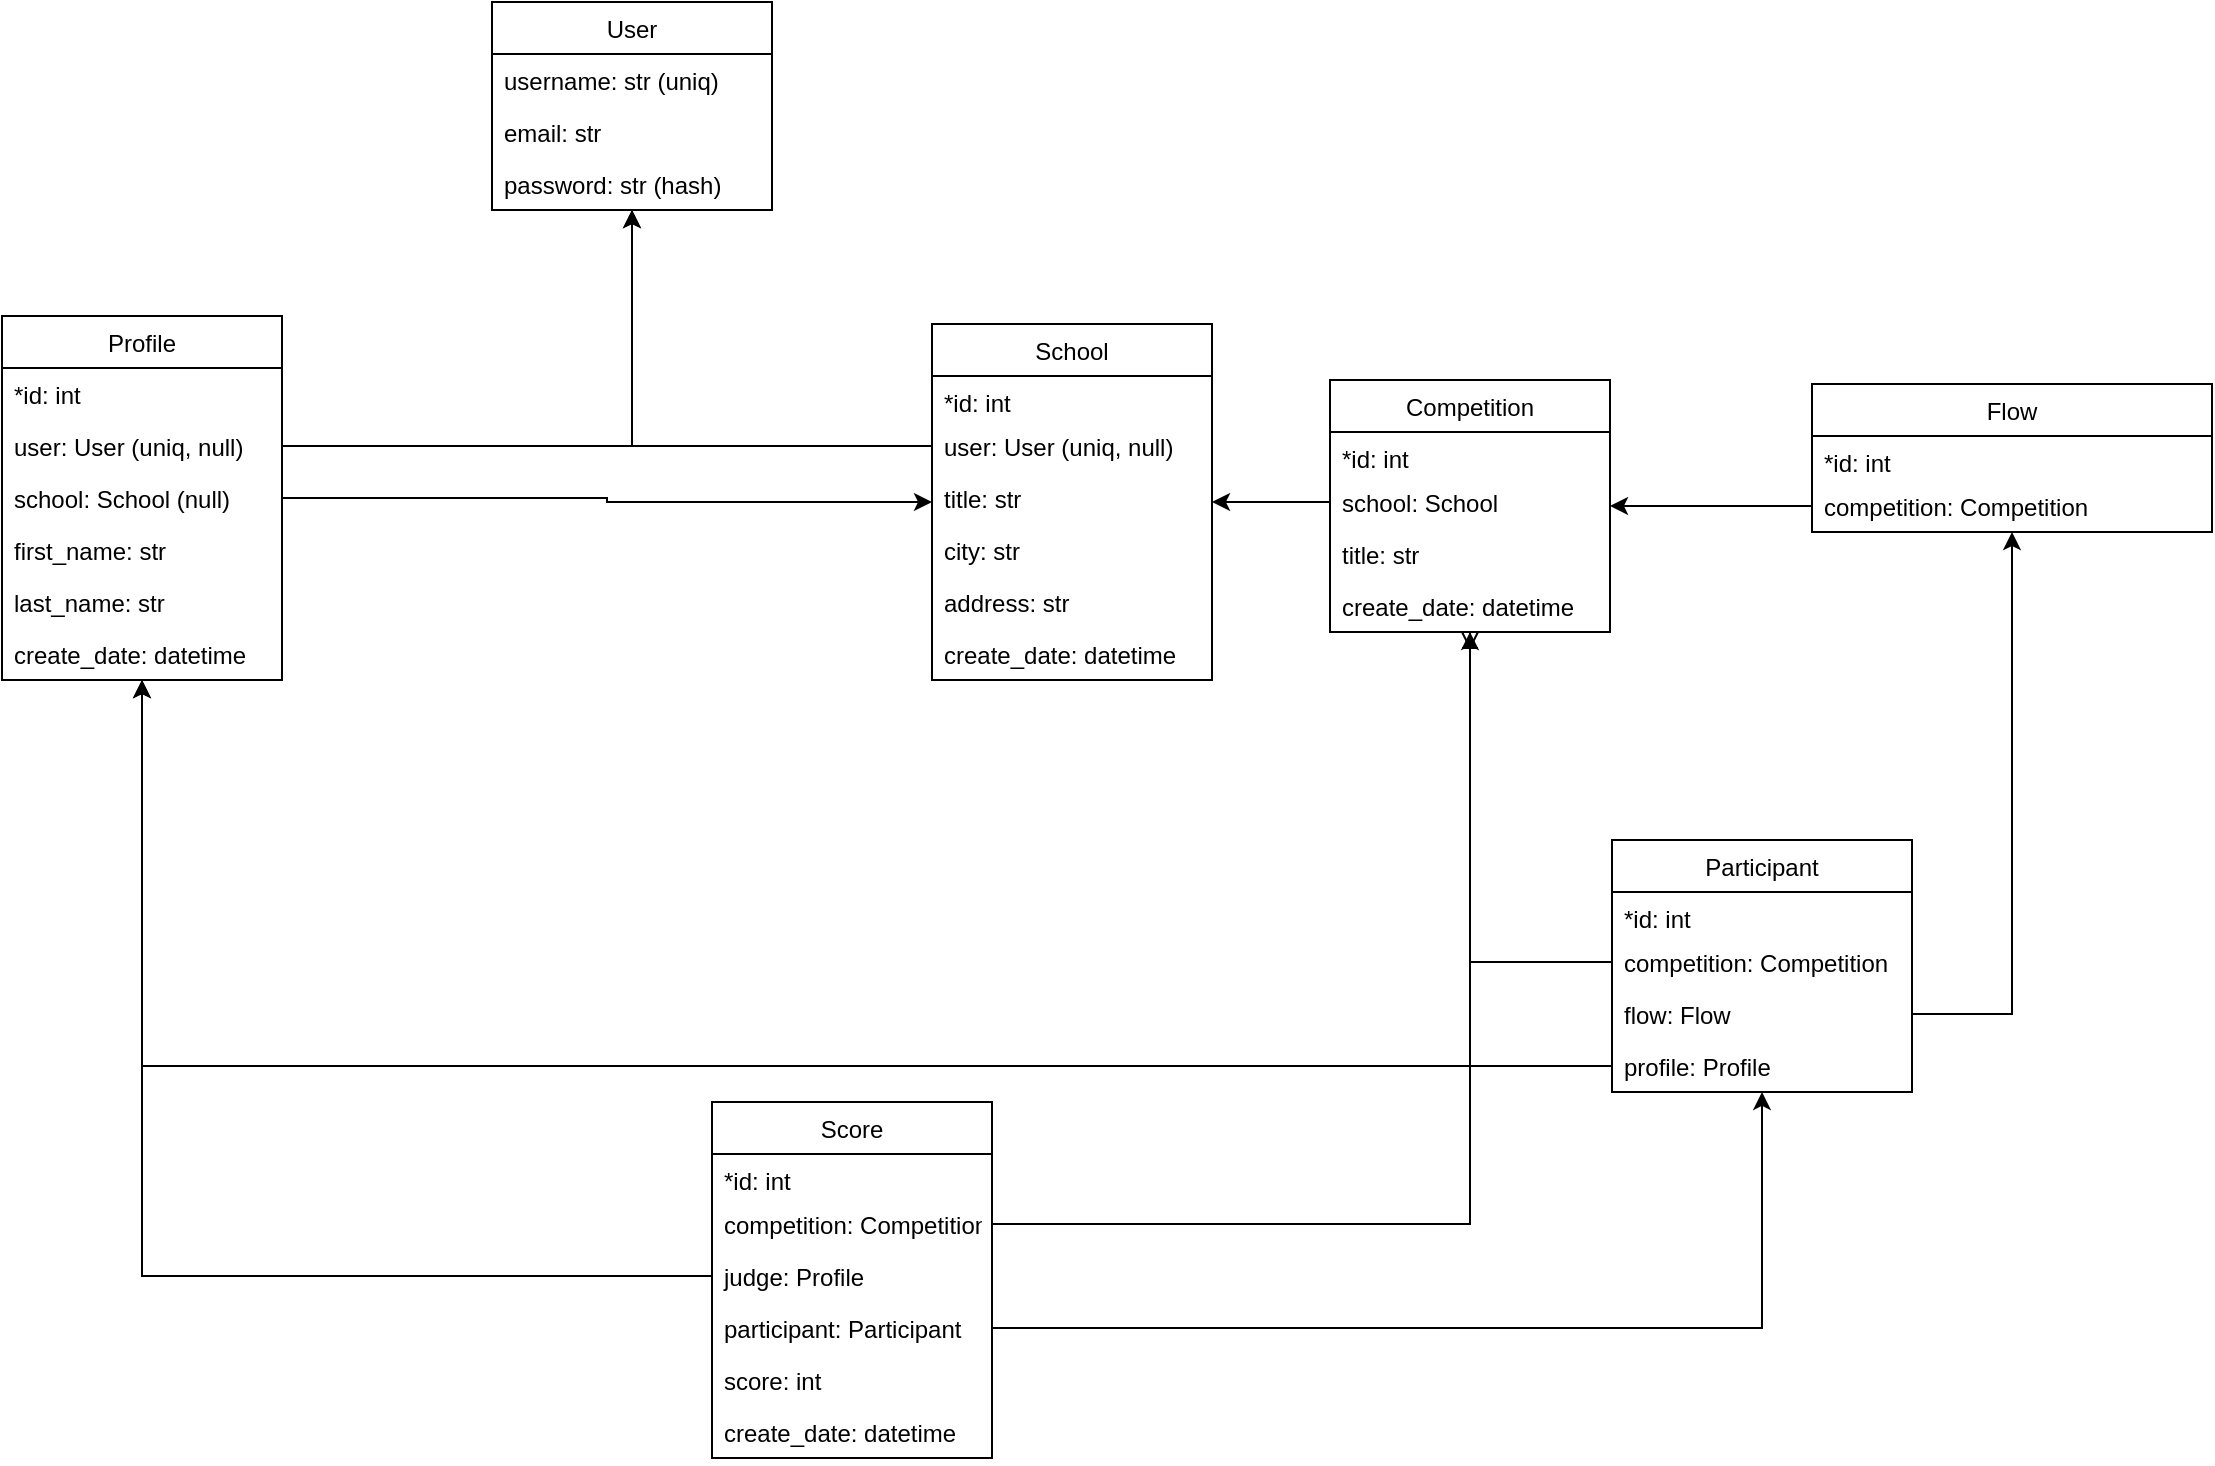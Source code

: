 <mxfile pages="2">
    <diagram id="iUEbj8dNVu1VvXC6DNIW" name="UML">
        <mxGraphModel dx="435" dy="451" grid="1" gridSize="10" guides="1" tooltips="1" connect="1" arrows="1" fold="1" page="1" pageScale="1" pageWidth="827" pageHeight="1169" math="0" shadow="0">
            <root>
                <mxCell id="0"/>
                <mxCell id="1" parent="0"/>
                <mxCell id="e080HOzBAcm6F7jt0b6_-1" value="User" style="swimlane;fontStyle=0;childLayout=stackLayout;horizontal=1;startSize=26;fillColor=none;horizontalStack=0;resizeParent=1;resizeParentMax=0;resizeLast=0;collapsible=1;marginBottom=0;" parent="1" vertex="1">
                    <mxGeometry x="590" y="130" width="140" height="104" as="geometry"/>
                </mxCell>
                <mxCell id="e080HOzBAcm6F7jt0b6_-2" value="username: str (uniq)" style="text;strokeColor=none;fillColor=none;align=left;verticalAlign=top;spacingLeft=4;spacingRight=4;overflow=hidden;rotatable=0;points=[[0,0.5],[1,0.5]];portConstraint=eastwest;" parent="e080HOzBAcm6F7jt0b6_-1" vertex="1">
                    <mxGeometry y="26" width="140" height="26" as="geometry"/>
                </mxCell>
                <mxCell id="e080HOzBAcm6F7jt0b6_-3" value="email: str" style="text;strokeColor=none;fillColor=none;align=left;verticalAlign=top;spacingLeft=4;spacingRight=4;overflow=hidden;rotatable=0;points=[[0,0.5],[1,0.5]];portConstraint=eastwest;" parent="e080HOzBAcm6F7jt0b6_-1" vertex="1">
                    <mxGeometry y="52" width="140" height="26" as="geometry"/>
                </mxCell>
                <mxCell id="e080HOzBAcm6F7jt0b6_-4" value="password: str (hash)" style="text;strokeColor=none;fillColor=none;align=left;verticalAlign=top;spacingLeft=4;spacingRight=4;overflow=hidden;rotatable=0;points=[[0,0.5],[1,0.5]];portConstraint=eastwest;" parent="e080HOzBAcm6F7jt0b6_-1" vertex="1">
                    <mxGeometry y="78" width="140" height="26" as="geometry"/>
                </mxCell>
                <mxCell id="e080HOzBAcm6F7jt0b6_-13" value="Profile" style="swimlane;fontStyle=0;childLayout=stackLayout;horizontal=1;startSize=26;fillColor=none;horizontalStack=0;resizeParent=1;resizeParentMax=0;resizeLast=0;collapsible=1;marginBottom=0;" parent="1" vertex="1">
                    <mxGeometry x="345" y="287" width="140" height="182" as="geometry"/>
                </mxCell>
                <mxCell id="hX1yJxV7n2xUwgyLYWJZ-1" value="*id: int" style="text;strokeColor=none;fillColor=none;align=left;verticalAlign=top;spacingLeft=4;spacingRight=4;overflow=hidden;rotatable=0;points=[[0,0.5],[1,0.5]];portConstraint=eastwest;" parent="e080HOzBAcm6F7jt0b6_-13" vertex="1">
                    <mxGeometry y="26" width="140" height="26" as="geometry"/>
                </mxCell>
                <mxCell id="e080HOzBAcm6F7jt0b6_-20" value="user: User (uniq, null)" style="text;strokeColor=none;fillColor=none;align=left;verticalAlign=top;spacingLeft=4;spacingRight=4;overflow=hidden;rotatable=0;points=[[0,0.5],[1,0.5]];portConstraint=eastwest;" parent="e080HOzBAcm6F7jt0b6_-13" vertex="1">
                    <mxGeometry y="52" width="140" height="26" as="geometry"/>
                </mxCell>
                <mxCell id="e080HOzBAcm6F7jt0b6_-56" value="school: School (null)" style="text;strokeColor=none;fillColor=none;align=left;verticalAlign=top;spacingLeft=4;spacingRight=4;overflow=hidden;rotatable=0;points=[[0,0.5],[1,0.5]];portConstraint=eastwest;" parent="e080HOzBAcm6F7jt0b6_-13" vertex="1">
                    <mxGeometry y="78" width="140" height="26" as="geometry"/>
                </mxCell>
                <mxCell id="e080HOzBAcm6F7jt0b6_-5" value="first_name: str" style="text;strokeColor=none;fillColor=none;align=left;verticalAlign=top;spacingLeft=4;spacingRight=4;overflow=hidden;rotatable=0;points=[[0,0.5],[1,0.5]];portConstraint=eastwest;" parent="e080HOzBAcm6F7jt0b6_-13" vertex="1">
                    <mxGeometry y="104" width="140" height="26" as="geometry"/>
                </mxCell>
                <mxCell id="e080HOzBAcm6F7jt0b6_-6" value="last_name: str" style="text;strokeColor=none;fillColor=none;align=left;verticalAlign=top;spacingLeft=4;spacingRight=4;overflow=hidden;rotatable=0;points=[[0,0.5],[1,0.5]];portConstraint=eastwest;" parent="e080HOzBAcm6F7jt0b6_-13" vertex="1">
                    <mxGeometry y="130" width="140" height="26" as="geometry"/>
                </mxCell>
                <mxCell id="zUVDc7OHqMcMPTlxPV3x-3" value="create_date: datetime" style="text;strokeColor=none;fillColor=none;align=left;verticalAlign=top;spacingLeft=4;spacingRight=4;overflow=hidden;rotatable=0;points=[[0,0.5],[1,0.5]];portConstraint=eastwest;" parent="e080HOzBAcm6F7jt0b6_-13" vertex="1">
                    <mxGeometry y="156" width="140" height="26" as="geometry"/>
                </mxCell>
                <mxCell id="e080HOzBAcm6F7jt0b6_-28" value="School" style="swimlane;fontStyle=0;childLayout=stackLayout;horizontal=1;startSize=26;fillColor=none;horizontalStack=0;resizeParent=1;resizeParentMax=0;resizeLast=0;collapsible=1;marginBottom=0;" parent="1" vertex="1">
                    <mxGeometry x="810" y="290.97" width="140" height="178" as="geometry"/>
                </mxCell>
                <mxCell id="hX1yJxV7n2xUwgyLYWJZ-2" value="*id: int" style="text;strokeColor=none;fillColor=none;align=left;verticalAlign=top;spacingLeft=4;spacingRight=4;overflow=hidden;rotatable=0;points=[[0,0.5],[1,0.5]];portConstraint=eastwest;" parent="e080HOzBAcm6F7jt0b6_-28" vertex="1">
                    <mxGeometry y="26" width="140" height="22" as="geometry"/>
                </mxCell>
                <mxCell id="e080HOzBAcm6F7jt0b6_-34" value="user: User (uniq, null)" style="text;strokeColor=none;fillColor=none;align=left;verticalAlign=top;spacingLeft=4;spacingRight=4;overflow=hidden;rotatable=0;points=[[0,0.5],[1,0.5]];portConstraint=eastwest;" parent="e080HOzBAcm6F7jt0b6_-28" vertex="1">
                    <mxGeometry y="48" width="140" height="26" as="geometry"/>
                </mxCell>
                <mxCell id="e080HOzBAcm6F7jt0b6_-29" value="title: str" style="text;strokeColor=none;fillColor=none;align=left;verticalAlign=top;spacingLeft=4;spacingRight=4;overflow=hidden;rotatable=0;points=[[0,0.5],[1,0.5]];portConstraint=eastwest;" parent="e080HOzBAcm6F7jt0b6_-28" vertex="1">
                    <mxGeometry y="74" width="140" height="26" as="geometry"/>
                </mxCell>
                <mxCell id="IFrO22kwMoxjrA62lldN-2" value="city: str" style="text;strokeColor=none;fillColor=none;align=left;verticalAlign=top;spacingLeft=4;spacingRight=4;overflow=hidden;rotatable=0;points=[[0,0.5],[1,0.5]];portConstraint=eastwest;" parent="e080HOzBAcm6F7jt0b6_-28" vertex="1">
                    <mxGeometry y="100" width="140" height="26" as="geometry"/>
                </mxCell>
                <mxCell id="e080HOzBAcm6F7jt0b6_-30" value="address: str" style="text;strokeColor=none;fillColor=none;align=left;verticalAlign=top;spacingLeft=4;spacingRight=4;overflow=hidden;rotatable=0;points=[[0,0.5],[1,0.5]];portConstraint=eastwest;" parent="e080HOzBAcm6F7jt0b6_-28" vertex="1">
                    <mxGeometry y="126" width="140" height="26" as="geometry"/>
                </mxCell>
                <mxCell id="zUVDc7OHqMcMPTlxPV3x-4" value="create_date: datetime" style="text;strokeColor=none;fillColor=none;align=left;verticalAlign=top;spacingLeft=4;spacingRight=4;overflow=hidden;rotatable=0;points=[[0,0.5],[1,0.5]];portConstraint=eastwest;" parent="e080HOzBAcm6F7jt0b6_-28" vertex="1">
                    <mxGeometry y="152" width="140" height="26" as="geometry"/>
                </mxCell>
                <mxCell id="e080HOzBAcm6F7jt0b6_-36" value="Competition" style="swimlane;fontStyle=0;childLayout=stackLayout;horizontal=1;startSize=26;fillColor=none;horizontalStack=0;resizeParent=1;resizeParentMax=0;resizeLast=0;collapsible=1;marginBottom=0;" parent="1" vertex="1">
                    <mxGeometry x="1009" y="319" width="140" height="126" as="geometry"/>
                </mxCell>
                <mxCell id="hX1yJxV7n2xUwgyLYWJZ-3" value="*id: int" style="text;strokeColor=none;fillColor=none;align=left;verticalAlign=top;spacingLeft=4;spacingRight=4;overflow=hidden;rotatable=0;points=[[0,0.5],[1,0.5]];portConstraint=eastwest;" parent="e080HOzBAcm6F7jt0b6_-36" vertex="1">
                    <mxGeometry y="26" width="140" height="22" as="geometry"/>
                </mxCell>
                <mxCell id="e080HOzBAcm6F7jt0b6_-37" value="school: School" style="text;strokeColor=none;fillColor=none;align=left;verticalAlign=top;spacingLeft=4;spacingRight=4;overflow=hidden;rotatable=0;points=[[0,0.5],[1,0.5]];portConstraint=eastwest;" parent="e080HOzBAcm6F7jt0b6_-36" vertex="1">
                    <mxGeometry y="48" width="140" height="26" as="geometry"/>
                </mxCell>
                <mxCell id="e080HOzBAcm6F7jt0b6_-38" value="title: str" style="text;strokeColor=none;fillColor=none;align=left;verticalAlign=top;spacingLeft=4;spacingRight=4;overflow=hidden;rotatable=0;points=[[0,0.5],[1,0.5]];portConstraint=eastwest;" parent="e080HOzBAcm6F7jt0b6_-36" vertex="1">
                    <mxGeometry y="74" width="140" height="26" as="geometry"/>
                </mxCell>
                <mxCell id="zUVDc7OHqMcMPTlxPV3x-5" value="create_date: datetime" style="text;strokeColor=none;fillColor=none;align=left;verticalAlign=top;spacingLeft=4;spacingRight=4;overflow=hidden;rotatable=0;points=[[0,0.5],[1,0.5]];portConstraint=eastwest;" parent="e080HOzBAcm6F7jt0b6_-36" vertex="1">
                    <mxGeometry y="100" width="140" height="26" as="geometry"/>
                </mxCell>
                <mxCell id="e080HOzBAcm6F7jt0b6_-42" value="Participant" style="swimlane;fontStyle=0;childLayout=stackLayout;horizontal=1;startSize=26;fillColor=none;horizontalStack=0;resizeParent=1;resizeParentMax=0;resizeLast=0;collapsible=1;marginBottom=0;" parent="1" vertex="1">
                    <mxGeometry x="1150" y="548.97" width="150" height="126" as="geometry"/>
                </mxCell>
                <mxCell id="hX1yJxV7n2xUwgyLYWJZ-5" value="*id: int" style="text;strokeColor=none;fillColor=none;align=left;verticalAlign=top;spacingLeft=4;spacingRight=4;overflow=hidden;rotatable=0;points=[[0,0.5],[1,0.5]];portConstraint=eastwest;" parent="e080HOzBAcm6F7jt0b6_-42" vertex="1">
                    <mxGeometry y="26" width="150" height="22" as="geometry"/>
                </mxCell>
                <mxCell id="e080HOzBAcm6F7jt0b6_-43" value="competition: Competition" style="text;strokeColor=none;fillColor=none;align=left;verticalAlign=top;spacingLeft=4;spacingRight=4;overflow=hidden;rotatable=0;points=[[0,0.5],[1,0.5]];portConstraint=eastwest;" parent="e080HOzBAcm6F7jt0b6_-42" vertex="1">
                    <mxGeometry y="48" width="150" height="26" as="geometry"/>
                </mxCell>
                <mxCell id="e080HOzBAcm6F7jt0b6_-80" value="flow: Flow" style="text;strokeColor=none;fillColor=none;align=left;verticalAlign=top;spacingLeft=4;spacingRight=4;overflow=hidden;rotatable=0;points=[[0,0.5],[1,0.5]];portConstraint=eastwest;" parent="e080HOzBAcm6F7jt0b6_-42" vertex="1">
                    <mxGeometry y="74" width="150" height="26" as="geometry"/>
                </mxCell>
                <mxCell id="e080HOzBAcm6F7jt0b6_-49" value="profile: Profile" style="text;strokeColor=none;fillColor=none;align=left;verticalAlign=top;spacingLeft=4;spacingRight=4;overflow=hidden;rotatable=0;points=[[0,0.5],[1,0.5]];portConstraint=eastwest;" parent="e080HOzBAcm6F7jt0b6_-42" vertex="1">
                    <mxGeometry y="100" width="150" height="26" as="geometry"/>
                </mxCell>
                <mxCell id="e080HOzBAcm6F7jt0b6_-51" style="edgeStyle=orthogonalEdgeStyle;rounded=0;orthogonalLoop=1;jettySize=auto;html=1;" parent="1" source="e080HOzBAcm6F7jt0b6_-43" target="e080HOzBAcm6F7jt0b6_-36" edge="1">
                    <mxGeometry relative="1" as="geometry"/>
                </mxCell>
                <mxCell id="e080HOzBAcm6F7jt0b6_-53" style="edgeStyle=orthogonalEdgeStyle;rounded=0;orthogonalLoop=1;jettySize=auto;html=1;" parent="1" source="e080HOzBAcm6F7jt0b6_-34" target="e080HOzBAcm6F7jt0b6_-1" edge="1">
                    <mxGeometry relative="1" as="geometry"/>
                </mxCell>
                <mxCell id="e080HOzBAcm6F7jt0b6_-54" style="edgeStyle=orthogonalEdgeStyle;rounded=0;orthogonalLoop=1;jettySize=auto;html=1;" parent="1" source="e080HOzBAcm6F7jt0b6_-20" target="e080HOzBAcm6F7jt0b6_-1" edge="1">
                    <mxGeometry relative="1" as="geometry"/>
                </mxCell>
                <mxCell id="e080HOzBAcm6F7jt0b6_-66" value="Flow" style="swimlane;fontStyle=0;childLayout=stackLayout;horizontal=1;startSize=26;fillColor=none;horizontalStack=0;resizeParent=1;resizeParentMax=0;resizeLast=0;collapsible=1;marginBottom=0;" parent="1" vertex="1">
                    <mxGeometry x="1250" y="321" width="200" height="74" as="geometry"/>
                </mxCell>
                <mxCell id="hX1yJxV7n2xUwgyLYWJZ-4" value="*id: int" style="text;strokeColor=none;fillColor=none;align=left;verticalAlign=top;spacingLeft=4;spacingRight=4;overflow=hidden;rotatable=0;points=[[0,0.5],[1,0.5]];portConstraint=eastwest;" parent="e080HOzBAcm6F7jt0b6_-66" vertex="1">
                    <mxGeometry y="26" width="200" height="22" as="geometry"/>
                </mxCell>
                <mxCell id="e080HOzBAcm6F7jt0b6_-67" value="competition: Competition" style="text;strokeColor=none;fillColor=none;align=left;verticalAlign=top;spacingLeft=4;spacingRight=4;overflow=hidden;rotatable=0;points=[[0,0.5],[1,0.5]];portConstraint=eastwest;" parent="e080HOzBAcm6F7jt0b6_-66" vertex="1">
                    <mxGeometry y="48" width="200" height="26" as="geometry"/>
                </mxCell>
                <mxCell id="e080HOzBAcm6F7jt0b6_-95" style="edgeStyle=orthogonalEdgeStyle;rounded=0;orthogonalLoop=1;jettySize=auto;html=1;" parent="1" source="e080HOzBAcm6F7jt0b6_-67" target="e080HOzBAcm6F7jt0b6_-36" edge="1">
                    <mxGeometry relative="1" as="geometry"/>
                </mxCell>
                <mxCell id="e080HOzBAcm6F7jt0b6_-145" value="Score" style="swimlane;fontStyle=0;childLayout=stackLayout;horizontal=1;startSize=26;fillColor=none;horizontalStack=0;resizeParent=1;resizeParentMax=0;resizeLast=0;collapsible=1;marginBottom=0;" parent="1" vertex="1">
                    <mxGeometry x="700" y="680" width="140" height="178" as="geometry"/>
                </mxCell>
                <mxCell id="hX1yJxV7n2xUwgyLYWJZ-6" value="*id: int" style="text;strokeColor=none;fillColor=none;align=left;verticalAlign=top;spacingLeft=4;spacingRight=4;overflow=hidden;rotatable=0;points=[[0,0.5],[1,0.5]];portConstraint=eastwest;" parent="e080HOzBAcm6F7jt0b6_-145" vertex="1">
                    <mxGeometry y="26" width="140" height="22" as="geometry"/>
                </mxCell>
                <mxCell id="jTrjmsbF7Hy-U88Tjvo7-1" value="competition: Competition" style="text;strokeColor=none;fillColor=none;align=left;verticalAlign=top;spacingLeft=4;spacingRight=4;overflow=hidden;rotatable=0;points=[[0,0.5],[1,0.5]];portConstraint=eastwest;" parent="e080HOzBAcm6F7jt0b6_-145" vertex="1">
                    <mxGeometry y="48" width="140" height="26" as="geometry"/>
                </mxCell>
                <mxCell id="e080HOzBAcm6F7jt0b6_-146" value="judge: Profile" style="text;strokeColor=none;fillColor=none;align=left;verticalAlign=top;spacingLeft=4;spacingRight=4;overflow=hidden;rotatable=0;points=[[0,0.5],[1,0.5]];portConstraint=eastwest;" parent="e080HOzBAcm6F7jt0b6_-145" vertex="1">
                    <mxGeometry y="74" width="140" height="26" as="geometry"/>
                </mxCell>
                <mxCell id="e080HOzBAcm6F7jt0b6_-147" value="participant: Participant" style="text;strokeColor=none;fillColor=none;align=left;verticalAlign=top;spacingLeft=4;spacingRight=4;overflow=hidden;rotatable=0;points=[[0,0.5],[1,0.5]];portConstraint=eastwest;" parent="e080HOzBAcm6F7jt0b6_-145" vertex="1">
                    <mxGeometry y="100" width="140" height="26" as="geometry"/>
                </mxCell>
                <mxCell id="e080HOzBAcm6F7jt0b6_-148" value="score: int" style="text;strokeColor=none;fillColor=none;align=left;verticalAlign=top;spacingLeft=4;spacingRight=4;overflow=hidden;rotatable=0;points=[[0,0.5],[1,0.5]];portConstraint=eastwest;" parent="e080HOzBAcm6F7jt0b6_-145" vertex="1">
                    <mxGeometry y="126" width="140" height="26" as="geometry"/>
                </mxCell>
                <mxCell id="IFrO22kwMoxjrA62lldN-1" value="create_date: datetime" style="text;strokeColor=none;fillColor=none;align=left;verticalAlign=top;spacingLeft=4;spacingRight=4;overflow=hidden;rotatable=0;points=[[0,0.5],[1,0.5]];portConstraint=eastwest;" parent="e080HOzBAcm6F7jt0b6_-145" vertex="1">
                    <mxGeometry y="152" width="140" height="26" as="geometry"/>
                </mxCell>
                <mxCell id="e080HOzBAcm6F7jt0b6_-162" style="edgeStyle=orthogonalEdgeStyle;rounded=0;orthogonalLoop=1;jettySize=auto;html=1;" parent="1" source="e080HOzBAcm6F7jt0b6_-147" target="e080HOzBAcm6F7jt0b6_-42" edge="1">
                    <mxGeometry relative="1" as="geometry"/>
                </mxCell>
                <mxCell id="e080HOzBAcm6F7jt0b6_-174" style="edgeStyle=orthogonalEdgeStyle;rounded=0;orthogonalLoop=1;jettySize=auto;html=1;" parent="1" source="e080HOzBAcm6F7jt0b6_-146" target="e080HOzBAcm6F7jt0b6_-13" edge="1">
                    <mxGeometry relative="1" as="geometry">
                        <mxPoint x="885.059" y="1115" as="targetPoint"/>
                    </mxGeometry>
                </mxCell>
                <mxCell id="U9G5cu5d0djngSI7oXee-97" style="edgeStyle=orthogonalEdgeStyle;rounded=0;orthogonalLoop=1;jettySize=auto;html=1;" parent="1" source="e080HOzBAcm6F7jt0b6_-80" target="e080HOzBAcm6F7jt0b6_-66" edge="1">
                    <mxGeometry relative="1" as="geometry"/>
                </mxCell>
                <mxCell id="u_q0TTr663Ak8V3AeobJ-12" style="edgeStyle=orthogonalEdgeStyle;rounded=0;orthogonalLoop=1;jettySize=auto;html=1;" parent="1" source="e080HOzBAcm6F7jt0b6_-49" target="e080HOzBAcm6F7jt0b6_-13" edge="1">
                    <mxGeometry relative="1" as="geometry"/>
                </mxCell>
                <mxCell id="zUVDc7OHqMcMPTlxPV3x-24" style="edgeStyle=orthogonalEdgeStyle;rounded=0;orthogonalLoop=1;jettySize=auto;html=1;" parent="1" source="e080HOzBAcm6F7jt0b6_-56" target="e080HOzBAcm6F7jt0b6_-28" edge="1">
                    <mxGeometry relative="1" as="geometry"/>
                </mxCell>
                <mxCell id="zUVDc7OHqMcMPTlxPV3x-25" style="edgeStyle=orthogonalEdgeStyle;rounded=0;orthogonalLoop=1;jettySize=auto;html=1;" parent="1" source="e080HOzBAcm6F7jt0b6_-37" target="e080HOzBAcm6F7jt0b6_-28" edge="1">
                    <mxGeometry relative="1" as="geometry"/>
                </mxCell>
                <mxCell id="jTrjmsbF7Hy-U88Tjvo7-2" style="edgeStyle=orthogonalEdgeStyle;rounded=0;orthogonalLoop=1;jettySize=auto;html=1;startArrow=none;startFill=0;endArrow=ERoneToMany;endFill=0;" parent="1" source="jTrjmsbF7Hy-U88Tjvo7-1" target="e080HOzBAcm6F7jt0b6_-36" edge="1">
                    <mxGeometry relative="1" as="geometry"/>
                </mxCell>
            </root>
        </mxGraphModel>
    </diagram>
    <diagram id="Nf7d6Wtd37Fq8LsDocSr" name="Чен">
        <mxGraphModel dx="761" dy="1959" grid="1" gridSize="10" guides="1" tooltips="1" connect="1" arrows="1" fold="1" page="1" pageScale="1" pageWidth="827" pageHeight="1169" math="0" shadow="0">
            <root>
                <mxCell id="VjDLeNoEt36ukDtSpz-p-0"/>
                <mxCell id="VjDLeNoEt36ukDtSpz-p-1" parent="VjDLeNoEt36ukDtSpz-p-0"/>
                <mxCell id="VjDLeNoEt36ukDtSpz-p-54" style="edgeStyle=orthogonalEdgeStyle;rounded=0;orthogonalLoop=1;jettySize=auto;html=1;entryX=0;entryY=0.5;entryDx=0;entryDy=0;" parent="VjDLeNoEt36ukDtSpz-p-1" source="VjDLeNoEt36ukDtSpz-p-50" target="VjDLeNoEt36ukDtSpz-p-51" edge="1">
                    <mxGeometry relative="1" as="geometry"/>
                </mxCell>
                <mxCell id="VjDLeNoEt36ukDtSpz-p-55" style="edgeStyle=orthogonalEdgeStyle;rounded=0;orthogonalLoop=1;jettySize=auto;html=1;" parent="VjDLeNoEt36ukDtSpz-p-1" source="VjDLeNoEt36ukDtSpz-p-50" target="VjDLeNoEt36ukDtSpz-p-53" edge="1">
                    <mxGeometry relative="1" as="geometry"/>
                </mxCell>
                <mxCell id="VjDLeNoEt36ukDtSpz-p-56" style="edgeStyle=orthogonalEdgeStyle;rounded=0;orthogonalLoop=1;jettySize=auto;html=1;entryX=0;entryY=0.5;entryDx=0;entryDy=0;" parent="VjDLeNoEt36ukDtSpz-p-1" source="VjDLeNoEt36ukDtSpz-p-50" target="VjDLeNoEt36ukDtSpz-p-52" edge="1">
                    <mxGeometry relative="1" as="geometry"/>
                </mxCell>
                <mxCell id="VjDLeNoEt36ukDtSpz-p-127" style="edgeStyle=orthogonalEdgeStyle;rounded=0;orthogonalLoop=1;jettySize=auto;html=1;endArrow=ERmandOne;endFill=0;startArrow=none;startFill=0;" parent="VjDLeNoEt36ukDtSpz-p-1" source="VjDLeNoEt36ukDtSpz-p-140" target="VjDLeNoEt36ukDtSpz-p-122" edge="1">
                    <mxGeometry relative="1" as="geometry"/>
                </mxCell>
                <mxCell id="VjDLeNoEt36ukDtSpz-p-128" style="edgeStyle=orthogonalEdgeStyle;rounded=0;orthogonalLoop=1;jettySize=auto;html=1;endArrow=ERmandOne;endFill=0;startArrow=none;startFill=0;" parent="VjDLeNoEt36ukDtSpz-p-1" source="VjDLeNoEt36ukDtSpz-p-145" target="VjDLeNoEt36ukDtSpz-p-121" edge="1">
                    <mxGeometry relative="1" as="geometry"/>
                </mxCell>
                <mxCell id="_Gq4VT02wDg7G9v6jnCs-8" style="edgeStyle=orthogonalEdgeStyle;rounded=0;orthogonalLoop=1;jettySize=auto;html=1;entryX=0;entryY=0.5;entryDx=0;entryDy=0;" parent="VjDLeNoEt36ukDtSpz-p-1" source="VjDLeNoEt36ukDtSpz-p-50" target="_Gq4VT02wDg7G9v6jnCs-1" edge="1">
                    <mxGeometry relative="1" as="geometry"/>
                </mxCell>
                <mxCell id="VjDLeNoEt36ukDtSpz-p-50" value="User" style="rounded=0;whiteSpace=wrap;html=1;" parent="VjDLeNoEt36ukDtSpz-p-1" vertex="1">
                    <mxGeometry x="457" y="-571" width="80" height="30" as="geometry"/>
                </mxCell>
                <mxCell id="VjDLeNoEt36ukDtSpz-p-51" value="username" style="ellipse;whiteSpace=wrap;html=1;" parent="VjDLeNoEt36ukDtSpz-p-1" vertex="1">
                    <mxGeometry x="647" y="-651" width="80" height="50" as="geometry"/>
                </mxCell>
                <mxCell id="VjDLeNoEt36ukDtSpz-p-52" value="email" style="ellipse;whiteSpace=wrap;html=1;" parent="VjDLeNoEt36ukDtSpz-p-1" vertex="1">
                    <mxGeometry x="647" y="-511" width="80" height="50" as="geometry"/>
                </mxCell>
                <mxCell id="VjDLeNoEt36ukDtSpz-p-53" value="password" style="ellipse;whiteSpace=wrap;html=1;" parent="VjDLeNoEt36ukDtSpz-p-1" vertex="1">
                    <mxGeometry x="642" y="-578.5" width="85" height="45" as="geometry"/>
                </mxCell>
                <mxCell id="VjDLeNoEt36ukDtSpz-p-57" style="edgeStyle=orthogonalEdgeStyle;rounded=0;orthogonalLoop=1;jettySize=auto;html=1;entryX=0;entryY=0.5;entryDx=0;entryDy=0;" parent="VjDLeNoEt36ukDtSpz-p-1" source="VjDLeNoEt36ukDtSpz-p-122" target="VjDLeNoEt36ukDtSpz-p-61" edge="1">
                    <mxGeometry relative="1" as="geometry"/>
                </mxCell>
                <mxCell id="VjDLeNoEt36ukDtSpz-p-58" style="edgeStyle=orthogonalEdgeStyle;rounded=0;orthogonalLoop=1;jettySize=auto;html=1;" parent="VjDLeNoEt36ukDtSpz-p-1" source="VjDLeNoEt36ukDtSpz-p-122" target="VjDLeNoEt36ukDtSpz-p-63" edge="1">
                    <mxGeometry relative="1" as="geometry"/>
                </mxCell>
                <mxCell id="VjDLeNoEt36ukDtSpz-p-68" style="edgeStyle=orthogonalEdgeStyle;rounded=0;orthogonalLoop=1;jettySize=auto;html=1;entryX=0;entryY=0.5;entryDx=0;entryDy=0;" parent="VjDLeNoEt36ukDtSpz-p-1" source="VjDLeNoEt36ukDtSpz-p-122" target="VjDLeNoEt36ukDtSpz-p-64" edge="1">
                    <mxGeometry relative="1" as="geometry"/>
                </mxCell>
                <mxCell id="VjDLeNoEt36ukDtSpz-p-69" style="edgeStyle=orthogonalEdgeStyle;rounded=0;orthogonalLoop=1;jettySize=auto;html=1;entryX=0;entryY=0.5;entryDx=0;entryDy=0;" parent="VjDLeNoEt36ukDtSpz-p-1" source="VjDLeNoEt36ukDtSpz-p-122" target="VjDLeNoEt36ukDtSpz-p-65" edge="1">
                    <mxGeometry relative="1" as="geometry"/>
                </mxCell>
                <mxCell id="VjDLeNoEt36ukDtSpz-p-71" style="edgeStyle=orthogonalEdgeStyle;rounded=0;orthogonalLoop=1;jettySize=auto;html=1;entryX=0;entryY=0.5;entryDx=0;entryDy=0;" parent="VjDLeNoEt36ukDtSpz-p-1" source="VjDLeNoEt36ukDtSpz-p-122" target="VjDLeNoEt36ukDtSpz-p-67" edge="1">
                    <mxGeometry relative="1" as="geometry"/>
                </mxCell>
                <mxCell id="VjDLeNoEt36ukDtSpz-p-61" value="user" style="ellipse;whiteSpace=wrap;html=1;" parent="VjDLeNoEt36ukDtSpz-p-1" vertex="1">
                    <mxGeometry x="220" y="-353" width="80" height="50" as="geometry"/>
                </mxCell>
                <mxCell id="VjDLeNoEt36ukDtSpz-p-63" value="school" style="ellipse;whiteSpace=wrap;html=1;" parent="VjDLeNoEt36ukDtSpz-p-1" vertex="1">
                    <mxGeometry x="220" y="-293" width="85" height="45" as="geometry"/>
                </mxCell>
                <mxCell id="VjDLeNoEt36ukDtSpz-p-64" value="first_name" style="ellipse;whiteSpace=wrap;html=1;" parent="VjDLeNoEt36ukDtSpz-p-1" vertex="1">
                    <mxGeometry x="220" y="-183" width="80" height="50" as="geometry"/>
                </mxCell>
                <mxCell id="VjDLeNoEt36ukDtSpz-p-65" value="last_name" style="ellipse;whiteSpace=wrap;html=1;" parent="VjDLeNoEt36ukDtSpz-p-1" vertex="1">
                    <mxGeometry x="220" y="-123.0" width="80" height="50" as="geometry"/>
                </mxCell>
                <mxCell id="VjDLeNoEt36ukDtSpz-p-67" value="create_date" style="ellipse;whiteSpace=wrap;html=1;" parent="VjDLeNoEt36ukDtSpz-p-1" vertex="1">
                    <mxGeometry x="220" y="-240" width="80" height="50" as="geometry"/>
                </mxCell>
                <mxCell id="VjDLeNoEt36ukDtSpz-p-79" style="edgeStyle=orthogonalEdgeStyle;rounded=0;orthogonalLoop=1;jettySize=auto;html=1;entryX=0;entryY=0.5;entryDx=0;entryDy=0;" parent="VjDLeNoEt36ukDtSpz-p-1" source="VjDLeNoEt36ukDtSpz-p-121" target="VjDLeNoEt36ukDtSpz-p-87" edge="1">
                    <mxGeometry relative="1" as="geometry"/>
                </mxCell>
                <mxCell id="VjDLeNoEt36ukDtSpz-p-80" style="edgeStyle=orthogonalEdgeStyle;rounded=0;orthogonalLoop=1;jettySize=auto;html=1;" parent="VjDLeNoEt36ukDtSpz-p-1" source="VjDLeNoEt36ukDtSpz-p-121" target="VjDLeNoEt36ukDtSpz-p-89" edge="1">
                    <mxGeometry relative="1" as="geometry"/>
                </mxCell>
                <mxCell id="VjDLeNoEt36ukDtSpz-p-81" style="edgeStyle=orthogonalEdgeStyle;rounded=0;orthogonalLoop=1;jettySize=auto;html=1;entryX=0;entryY=0.5;entryDx=0;entryDy=0;" parent="VjDLeNoEt36ukDtSpz-p-1" source="VjDLeNoEt36ukDtSpz-p-121" target="VjDLeNoEt36ukDtSpz-p-88" edge="1">
                    <mxGeometry relative="1" as="geometry"/>
                </mxCell>
                <mxCell id="VjDLeNoEt36ukDtSpz-p-82" style="edgeStyle=orthogonalEdgeStyle;rounded=0;orthogonalLoop=1;jettySize=auto;html=1;entryX=0;entryY=0.5;entryDx=0;entryDy=0;" parent="VjDLeNoEt36ukDtSpz-p-1" source="VjDLeNoEt36ukDtSpz-p-121" target="VjDLeNoEt36ukDtSpz-p-90" edge="1">
                    <mxGeometry relative="1" as="geometry"/>
                </mxCell>
                <mxCell id="VjDLeNoEt36ukDtSpz-p-85" style="edgeStyle=orthogonalEdgeStyle;rounded=0;orthogonalLoop=1;jettySize=auto;html=1;entryX=0;entryY=0.5;entryDx=0;entryDy=0;" parent="VjDLeNoEt36ukDtSpz-p-1" source="VjDLeNoEt36ukDtSpz-p-121" target="VjDLeNoEt36ukDtSpz-p-93" edge="1">
                    <mxGeometry relative="1" as="geometry"/>
                </mxCell>
                <mxCell id="VjDLeNoEt36ukDtSpz-p-87" value="user" style="ellipse;whiteSpace=wrap;html=1;" parent="VjDLeNoEt36ukDtSpz-p-1" vertex="1">
                    <mxGeometry x="640" y="-363" width="80" height="50" as="geometry"/>
                </mxCell>
                <mxCell id="VjDLeNoEt36ukDtSpz-p-88" value="city" style="ellipse;whiteSpace=wrap;html=1;" parent="VjDLeNoEt36ukDtSpz-p-1" vertex="1">
                    <mxGeometry x="640" y="-253" width="80" height="50" as="geometry"/>
                </mxCell>
                <mxCell id="VjDLeNoEt36ukDtSpz-p-89" value="title" style="ellipse;whiteSpace=wrap;html=1;" parent="VjDLeNoEt36ukDtSpz-p-1" vertex="1">
                    <mxGeometry x="640" y="-303" width="85" height="45" as="geometry"/>
                </mxCell>
                <mxCell id="VjDLeNoEt36ukDtSpz-p-90" value="address" style="ellipse;whiteSpace=wrap;html=1;" parent="VjDLeNoEt36ukDtSpz-p-1" vertex="1">
                    <mxGeometry x="640" y="-193" width="80" height="50" as="geometry"/>
                </mxCell>
                <mxCell id="VjDLeNoEt36ukDtSpz-p-93" value="create_date" style="ellipse;whiteSpace=wrap;html=1;" parent="VjDLeNoEt36ukDtSpz-p-1" vertex="1">
                    <mxGeometry x="640" y="-123" width="80" height="50" as="geometry"/>
                </mxCell>
                <mxCell id="VjDLeNoEt36ukDtSpz-p-94" style="edgeStyle=orthogonalEdgeStyle;rounded=0;orthogonalLoop=1;jettySize=auto;html=1;entryX=0;entryY=0.5;entryDx=0;entryDy=0;" parent="VjDLeNoEt36ukDtSpz-p-1" source="VjDLeNoEt36ukDtSpz-p-123" target="VjDLeNoEt36ukDtSpz-p-98" edge="1">
                    <mxGeometry relative="1" as="geometry"/>
                </mxCell>
                <mxCell id="VjDLeNoEt36ukDtSpz-p-95" style="edgeStyle=orthogonalEdgeStyle;rounded=0;orthogonalLoop=1;jettySize=auto;html=1;" parent="VjDLeNoEt36ukDtSpz-p-1" source="VjDLeNoEt36ukDtSpz-p-123" target="VjDLeNoEt36ukDtSpz-p-100" edge="1">
                    <mxGeometry relative="1" as="geometry"/>
                </mxCell>
                <mxCell id="VjDLeNoEt36ukDtSpz-p-96" style="edgeStyle=orthogonalEdgeStyle;rounded=0;orthogonalLoop=1;jettySize=auto;html=1;entryX=0;entryY=0.5;entryDx=0;entryDy=0;" parent="VjDLeNoEt36ukDtSpz-p-1" source="VjDLeNoEt36ukDtSpz-p-123" target="VjDLeNoEt36ukDtSpz-p-99" edge="1">
                    <mxGeometry relative="1" as="geometry"/>
                </mxCell>
                <mxCell id="VjDLeNoEt36ukDtSpz-p-98" value="school" style="ellipse;whiteSpace=wrap;html=1;" parent="VjDLeNoEt36ukDtSpz-p-1" vertex="1">
                    <mxGeometry x="645" y="28" width="80" height="50" as="geometry"/>
                </mxCell>
                <mxCell id="VjDLeNoEt36ukDtSpz-p-99" value="create_date" style="ellipse;whiteSpace=wrap;html=1;" parent="VjDLeNoEt36ukDtSpz-p-1" vertex="1">
                    <mxGeometry x="645" y="138" width="80" height="50" as="geometry"/>
                </mxCell>
                <mxCell id="VjDLeNoEt36ukDtSpz-p-100" value="title" style="ellipse;whiteSpace=wrap;html=1;" parent="VjDLeNoEt36ukDtSpz-p-1" vertex="1">
                    <mxGeometry x="645" y="88" width="85" height="45" as="geometry"/>
                </mxCell>
                <mxCell id="VjDLeNoEt36ukDtSpz-p-101" style="edgeStyle=orthogonalEdgeStyle;rounded=0;orthogonalLoop=1;jettySize=auto;html=1;" parent="VjDLeNoEt36ukDtSpz-p-1" source="VjDLeNoEt36ukDtSpz-p-124" target="VjDLeNoEt36ukDtSpz-p-103" edge="1">
                    <mxGeometry relative="1" as="geometry"/>
                </mxCell>
                <mxCell id="VjDLeNoEt36ukDtSpz-p-103" value="&lt;span style=&quot;text-align: left&quot;&gt;competition&lt;/span&gt;" style="ellipse;whiteSpace=wrap;html=1;" parent="VjDLeNoEt36ukDtSpz-p-1" vertex="1">
                    <mxGeometry x="393" y="238" width="85" height="45" as="geometry"/>
                </mxCell>
                <mxCell id="VjDLeNoEt36ukDtSpz-p-104" style="edgeStyle=orthogonalEdgeStyle;rounded=0;orthogonalLoop=1;jettySize=auto;html=1;entryX=0;entryY=0.5;entryDx=0;entryDy=0;" parent="VjDLeNoEt36ukDtSpz-p-1" source="VjDLeNoEt36ukDtSpz-p-125" target="VjDLeNoEt36ukDtSpz-p-108" edge="1">
                    <mxGeometry relative="1" as="geometry"/>
                </mxCell>
                <mxCell id="VjDLeNoEt36ukDtSpz-p-105" style="edgeStyle=orthogonalEdgeStyle;rounded=0;orthogonalLoop=1;jettySize=auto;html=1;" parent="VjDLeNoEt36ukDtSpz-p-1" source="VjDLeNoEt36ukDtSpz-p-125" target="VjDLeNoEt36ukDtSpz-p-110" edge="1">
                    <mxGeometry relative="1" as="geometry"/>
                </mxCell>
                <mxCell id="VjDLeNoEt36ukDtSpz-p-106" style="edgeStyle=orthogonalEdgeStyle;rounded=0;orthogonalLoop=1;jettySize=auto;html=1;entryX=0;entryY=0.5;entryDx=0;entryDy=0;" parent="VjDLeNoEt36ukDtSpz-p-1" source="VjDLeNoEt36ukDtSpz-p-125" target="VjDLeNoEt36ukDtSpz-p-109" edge="1">
                    <mxGeometry relative="1" as="geometry"/>
                </mxCell>
                <mxCell id="VjDLeNoEt36ukDtSpz-p-108" value="&lt;span style=&quot;text-align: left&quot;&gt;competition&lt;/span&gt;" style="ellipse;whiteSpace=wrap;html=1;" parent="VjDLeNoEt36ukDtSpz-p-1" vertex="1">
                    <mxGeometry x="340" y="358" width="80" height="50" as="geometry"/>
                </mxCell>
                <mxCell id="VjDLeNoEt36ukDtSpz-p-109" value="profile" style="ellipse;whiteSpace=wrap;html=1;" parent="VjDLeNoEt36ukDtSpz-p-1" vertex="1">
                    <mxGeometry x="340" y="468" width="80" height="50" as="geometry"/>
                </mxCell>
                <mxCell id="VjDLeNoEt36ukDtSpz-p-110" value="flow" style="ellipse;whiteSpace=wrap;html=1;" parent="VjDLeNoEt36ukDtSpz-p-1" vertex="1">
                    <mxGeometry x="340" y="418" width="85" height="45" as="geometry"/>
                </mxCell>
                <mxCell id="VjDLeNoEt36ukDtSpz-p-111" style="edgeStyle=orthogonalEdgeStyle;rounded=0;orthogonalLoop=1;jettySize=auto;html=1;entryX=0;entryY=0.5;entryDx=0;entryDy=0;" parent="VjDLeNoEt36ukDtSpz-p-1" source="VjDLeNoEt36ukDtSpz-p-126" target="VjDLeNoEt36ukDtSpz-p-116" edge="1">
                    <mxGeometry relative="1" as="geometry">
                        <mxPoint x="547" y="701.0" as="sourcePoint"/>
                    </mxGeometry>
                </mxCell>
                <mxCell id="VjDLeNoEt36ukDtSpz-p-112" style="edgeStyle=orthogonalEdgeStyle;rounded=0;orthogonalLoop=1;jettySize=auto;html=1;" parent="VjDLeNoEt36ukDtSpz-p-1" source="VjDLeNoEt36ukDtSpz-p-126" target="VjDLeNoEt36ukDtSpz-p-118" edge="1">
                    <mxGeometry relative="1" as="geometry">
                        <mxPoint x="547" y="701.0" as="sourcePoint"/>
                    </mxGeometry>
                </mxCell>
                <mxCell id="VjDLeNoEt36ukDtSpz-p-113" style="edgeStyle=orthogonalEdgeStyle;rounded=0;orthogonalLoop=1;jettySize=auto;html=1;entryX=0;entryY=0.5;entryDx=0;entryDy=0;" parent="VjDLeNoEt36ukDtSpz-p-1" source="VjDLeNoEt36ukDtSpz-p-126" target="VjDLeNoEt36ukDtSpz-p-117" edge="1">
                    <mxGeometry relative="1" as="geometry">
                        <mxPoint x="547" y="701.0" as="sourcePoint"/>
                    </mxGeometry>
                </mxCell>
                <mxCell id="VjDLeNoEt36ukDtSpz-p-114" style="edgeStyle=orthogonalEdgeStyle;rounded=0;orthogonalLoop=1;jettySize=auto;html=1;entryX=0;entryY=0.5;entryDx=0;entryDy=0;" parent="VjDLeNoEt36ukDtSpz-p-1" source="VjDLeNoEt36ukDtSpz-p-126" target="VjDLeNoEt36ukDtSpz-p-119" edge="1">
                    <mxGeometry relative="1" as="geometry">
                        <mxPoint x="547" y="701.0" as="sourcePoint"/>
                    </mxGeometry>
                </mxCell>
                <mxCell id="VjDLeNoEt36ukDtSpz-p-116" value="judge" style="ellipse;whiteSpace=wrap;html=1;" parent="VjDLeNoEt36ukDtSpz-p-1" vertex="1">
                    <mxGeometry x="657" y="606" width="80" height="50" as="geometry"/>
                </mxCell>
                <mxCell id="VjDLeNoEt36ukDtSpz-p-117" value="score" style="ellipse;whiteSpace=wrap;html=1;" parent="VjDLeNoEt36ukDtSpz-p-1" vertex="1">
                    <mxGeometry x="657" y="716" width="80" height="50" as="geometry"/>
                </mxCell>
                <mxCell id="VjDLeNoEt36ukDtSpz-p-118" value="participant" style="ellipse;whiteSpace=wrap;html=1;" parent="VjDLeNoEt36ukDtSpz-p-1" vertex="1">
                    <mxGeometry x="657" y="666" width="85" height="45" as="geometry"/>
                </mxCell>
                <mxCell id="VjDLeNoEt36ukDtSpz-p-119" value="create_date" style="ellipse;whiteSpace=wrap;html=1;" parent="VjDLeNoEt36ukDtSpz-p-1" vertex="1">
                    <mxGeometry x="657" y="776" width="80" height="50" as="geometry"/>
                </mxCell>
                <mxCell id="VjDLeNoEt36ukDtSpz-p-129" style="edgeStyle=orthogonalEdgeStyle;rounded=0;orthogonalLoop=1;jettySize=auto;html=1;endArrow=ERoneToMany;endFill=0;startArrow=none;startFill=0;" parent="VjDLeNoEt36ukDtSpz-p-1" source="VjDLeNoEt36ukDtSpz-p-144" target="VjDLeNoEt36ukDtSpz-p-123" edge="1">
                    <mxGeometry relative="1" as="geometry"/>
                </mxCell>
                <mxCell id="_Gq4VT02wDg7G9v6jnCs-10" style="edgeStyle=orthogonalEdgeStyle;rounded=0;orthogonalLoop=1;jettySize=auto;html=1;entryX=0;entryY=0.5;entryDx=0;entryDy=0;" parent="VjDLeNoEt36ukDtSpz-p-1" source="VjDLeNoEt36ukDtSpz-p-121" target="_Gq4VT02wDg7G9v6jnCs-7" edge="1">
                    <mxGeometry relative="1" as="geometry"/>
                </mxCell>
                <mxCell id="VjDLeNoEt36ukDtSpz-p-121" value="School" style="shape=ext;margin=3;double=1;whiteSpace=wrap;html=1;align=center;" parent="VjDLeNoEt36ukDtSpz-p-1" vertex="1">
                    <mxGeometry x="447" y="-273" width="100" height="40" as="geometry"/>
                </mxCell>
                <mxCell id="VjDLeNoEt36ukDtSpz-p-131" style="edgeStyle=orthogonalEdgeStyle;rounded=0;orthogonalLoop=1;jettySize=auto;html=1;endArrow=ERoneToMany;endFill=0;startArrow=none;" parent="VjDLeNoEt36ukDtSpz-p-1" source="VjDLeNoEt36ukDtSpz-p-143" target="VjDLeNoEt36ukDtSpz-p-125" edge="1">
                    <mxGeometry relative="1" as="geometry">
                        <Array as="points">
                            <mxPoint x="80" y="441"/>
                        </Array>
                    </mxGeometry>
                </mxCell>
                <mxCell id="_Gq4VT02wDg7G9v6jnCs-9" style="edgeStyle=orthogonalEdgeStyle;rounded=0;orthogonalLoop=1;jettySize=auto;html=1;entryX=0;entryY=0.5;entryDx=0;entryDy=0;" parent="VjDLeNoEt36ukDtSpz-p-1" source="VjDLeNoEt36ukDtSpz-p-122" target="_Gq4VT02wDg7G9v6jnCs-6" edge="1">
                    <mxGeometry relative="1" as="geometry"/>
                </mxCell>
                <mxCell id="VjDLeNoEt36ukDtSpz-p-122" value="Profile" style="shape=ext;margin=3;double=1;whiteSpace=wrap;html=1;align=center;" parent="VjDLeNoEt36ukDtSpz-p-1" vertex="1">
                    <mxGeometry x="30" y="-273" width="100" height="40" as="geometry"/>
                </mxCell>
                <mxCell id="VjDLeNoEt36ukDtSpz-p-130" style="edgeStyle=orthogonalEdgeStyle;rounded=0;orthogonalLoop=1;jettySize=auto;html=1;endArrow=ERoneToMany;endFill=0;startArrow=none;" parent="VjDLeNoEt36ukDtSpz-p-1" source="VjDLeNoEt36ukDtSpz-p-142" target="VjDLeNoEt36ukDtSpz-p-124" edge="1">
                    <mxGeometry relative="1" as="geometry"/>
                </mxCell>
                <mxCell id="VjDLeNoEt36ukDtSpz-p-132" style="edgeStyle=orthogonalEdgeStyle;rounded=0;orthogonalLoop=1;jettySize=auto;html=1;endArrow=ERoneToMany;endFill=0;startArrow=none;" parent="VjDLeNoEt36ukDtSpz-p-1" source="VjDLeNoEt36ukDtSpz-p-150" target="VjDLeNoEt36ukDtSpz-p-125" edge="1">
                    <mxGeometry relative="1" as="geometry"/>
                </mxCell>
                <mxCell id="VjDLeNoEt36ukDtSpz-p-135" style="edgeStyle=orthogonalEdgeStyle;rounded=0;orthogonalLoop=1;jettySize=auto;html=1;endArrow=ERoneToMany;endFill=0;startArrow=none;" parent="VjDLeNoEt36ukDtSpz-p-1" source="VjDLeNoEt36ukDtSpz-p-152" target="VjDLeNoEt36ukDtSpz-p-126" edge="1">
                    <mxGeometry relative="1" as="geometry"/>
                </mxCell>
                <mxCell id="_Gq4VT02wDg7G9v6jnCs-11" style="edgeStyle=orthogonalEdgeStyle;rounded=0;orthogonalLoop=1;jettySize=auto;html=1;entryX=0;entryY=0.5;entryDx=0;entryDy=0;" parent="VjDLeNoEt36ukDtSpz-p-1" source="VjDLeNoEt36ukDtSpz-p-123" target="_Gq4VT02wDg7G9v6jnCs-5" edge="1">
                    <mxGeometry relative="1" as="geometry"/>
                </mxCell>
                <mxCell id="VjDLeNoEt36ukDtSpz-p-123" value="Competition" style="shape=ext;margin=3;double=1;whiteSpace=wrap;html=1;align=center;" parent="VjDLeNoEt36ukDtSpz-p-1" vertex="1">
                    <mxGeometry x="447" y="90.5" width="100" height="40" as="geometry"/>
                </mxCell>
                <mxCell id="VjDLeNoEt36ukDtSpz-p-137" style="edgeStyle=orthogonalEdgeStyle;rounded=0;orthogonalLoop=1;jettySize=auto;html=1;entryX=0.75;entryY=0;entryDx=0;entryDy=0;endArrow=ERoneToMany;endFill=0;" parent="VjDLeNoEt36ukDtSpz-p-1" source="VjDLeNoEt36ukDtSpz-p-124" target="VjDLeNoEt36ukDtSpz-p-125" edge="1">
                    <mxGeometry relative="1" as="geometry"/>
                </mxCell>
                <mxCell id="_Gq4VT02wDg7G9v6jnCs-14" style="edgeStyle=orthogonalEdgeStyle;rounded=0;orthogonalLoop=1;jettySize=auto;html=1;entryX=0;entryY=0.5;entryDx=0;entryDy=0;" parent="VjDLeNoEt36ukDtSpz-p-1" source="VjDLeNoEt36ukDtSpz-p-124" target="_Gq4VT02wDg7G9v6jnCs-2" edge="1">
                    <mxGeometry relative="1" as="geometry"/>
                </mxCell>
                <mxCell id="VjDLeNoEt36ukDtSpz-p-124" value="Flow" style="shape=ext;margin=3;double=1;whiteSpace=wrap;html=1;align=center;" parent="VjDLeNoEt36ukDtSpz-p-1" vertex="1">
                    <mxGeometry x="220" y="240.5" width="100" height="40" as="geometry"/>
                </mxCell>
                <mxCell id="VjDLeNoEt36ukDtSpz-p-136" style="edgeStyle=orthogonalEdgeStyle;rounded=0;orthogonalLoop=1;jettySize=auto;html=1;endArrow=ERoneToMany;endFill=0;startArrow=none;" parent="VjDLeNoEt36ukDtSpz-p-1" source="VjDLeNoEt36ukDtSpz-p-154" target="VjDLeNoEt36ukDtSpz-p-126" edge="1">
                    <mxGeometry relative="1" as="geometry">
                        <Array as="points">
                            <mxPoint x="190" y="689"/>
                        </Array>
                    </mxGeometry>
                </mxCell>
                <mxCell id="_Gq4VT02wDg7G9v6jnCs-13" style="edgeStyle=orthogonalEdgeStyle;rounded=0;orthogonalLoop=1;jettySize=auto;html=1;entryX=0;entryY=0.5;entryDx=0;entryDy=0;" parent="VjDLeNoEt36ukDtSpz-p-1" source="VjDLeNoEt36ukDtSpz-p-125" target="_Gq4VT02wDg7G9v6jnCs-3" edge="1">
                    <mxGeometry relative="1" as="geometry"/>
                </mxCell>
                <mxCell id="VjDLeNoEt36ukDtSpz-p-125" value="Participant" style="shape=ext;margin=3;double=1;whiteSpace=wrap;html=1;align=center;" parent="VjDLeNoEt36ukDtSpz-p-1" vertex="1">
                    <mxGeometry x="140" y="420.5" width="100" height="40" as="geometry"/>
                </mxCell>
                <mxCell id="_Gq4VT02wDg7G9v6jnCs-12" style="edgeStyle=orthogonalEdgeStyle;rounded=0;orthogonalLoop=1;jettySize=auto;html=1;entryX=0;entryY=0.5;entryDx=0;entryDy=0;" parent="VjDLeNoEt36ukDtSpz-p-1" source="VjDLeNoEt36ukDtSpz-p-126" target="_Gq4VT02wDg7G9v6jnCs-4" edge="1">
                    <mxGeometry relative="1" as="geometry"/>
                </mxCell>
                <mxCell id="VjDLeNoEt36ukDtSpz-p-126" value="Score" style="shape=ext;margin=3;double=1;whiteSpace=wrap;html=1;align=center;" parent="VjDLeNoEt36ukDtSpz-p-1" vertex="1">
                    <mxGeometry x="447" y="668.5" width="100" height="40" as="geometry"/>
                </mxCell>
                <mxCell id="VjDLeNoEt36ukDtSpz-p-133" value="competition" style="ellipse;whiteSpace=wrap;html=1;" parent="VjDLeNoEt36ukDtSpz-p-1" vertex="1">
                    <mxGeometry x="657" y="536" width="80" height="50" as="geometry"/>
                </mxCell>
                <mxCell id="VjDLeNoEt36ukDtSpz-p-134" style="edgeStyle=orthogonalEdgeStyle;rounded=0;orthogonalLoop=1;jettySize=auto;html=1;entryX=0;entryY=0.5;entryDx=0;entryDy=0;" parent="VjDLeNoEt36ukDtSpz-p-1" source="VjDLeNoEt36ukDtSpz-p-126" target="VjDLeNoEt36ukDtSpz-p-133" edge="1">
                    <mxGeometry relative="1" as="geometry">
                        <mxPoint x="557" y="698.483" as="sourcePoint"/>
                        <mxPoint x="667" y="641" as="targetPoint"/>
                    </mxGeometry>
                </mxCell>
                <mxCell id="VjDLeNoEt36ukDtSpz-p-140" value="" style="rhombus;whiteSpace=wrap;html=1;" parent="VjDLeNoEt36ukDtSpz-p-1" vertex="1">
                    <mxGeometry x="60" y="-453" width="40" height="40" as="geometry"/>
                </mxCell>
                <mxCell id="VjDLeNoEt36ukDtSpz-p-141" value="" style="edgeStyle=orthogonalEdgeStyle;rounded=0;orthogonalLoop=1;jettySize=auto;html=1;endArrow=none;endFill=0;startArrow=ERmandOne;startFill=0;" parent="VjDLeNoEt36ukDtSpz-p-1" source="VjDLeNoEt36ukDtSpz-p-50" target="VjDLeNoEt36ukDtSpz-p-140" edge="1">
                    <mxGeometry relative="1" as="geometry">
                        <mxPoint x="457.0" y="-556" as="sourcePoint"/>
                        <mxPoint x="80" y="-300.0" as="targetPoint"/>
                    </mxGeometry>
                </mxCell>
                <mxCell id="VjDLeNoEt36ukDtSpz-p-145" value="" style="rhombus;whiteSpace=wrap;html=1;" parent="VjDLeNoEt36ukDtSpz-p-1" vertex="1">
                    <mxGeometry x="477" y="-423" width="40" height="40" as="geometry"/>
                </mxCell>
                <mxCell id="VjDLeNoEt36ukDtSpz-p-146" value="" style="edgeStyle=orthogonalEdgeStyle;rounded=0;orthogonalLoop=1;jettySize=auto;html=1;endArrow=none;endFill=0;startArrow=ERmandOne;startFill=0;" parent="VjDLeNoEt36ukDtSpz-p-1" source="VjDLeNoEt36ukDtSpz-p-50" target="VjDLeNoEt36ukDtSpz-p-145" edge="1">
                    <mxGeometry relative="1" as="geometry">
                        <mxPoint x="497.0" y="-541" as="sourcePoint"/>
                        <mxPoint x="497.0" y="-300.0" as="targetPoint"/>
                    </mxGeometry>
                </mxCell>
                <mxCell id="VjDLeNoEt36ukDtSpz-p-144" value="" style="rhombus;whiteSpace=wrap;html=1;" parent="VjDLeNoEt36ukDtSpz-p-1" vertex="1">
                    <mxGeometry x="477" y="-103" width="40" height="40" as="geometry"/>
                </mxCell>
                <mxCell id="VjDLeNoEt36ukDtSpz-p-147" value="" style="edgeStyle=orthogonalEdgeStyle;rounded=0;orthogonalLoop=1;jettySize=auto;html=1;endArrow=none;endFill=0;startArrow=none;startFill=0;" parent="VjDLeNoEt36ukDtSpz-p-1" source="VjDLeNoEt36ukDtSpz-p-121" target="VjDLeNoEt36ukDtSpz-p-144" edge="1">
                    <mxGeometry relative="1" as="geometry">
                        <mxPoint x="497.0" y="-233.0" as="sourcePoint"/>
                        <mxPoint x="497.0" y="79.5" as="targetPoint"/>
                    </mxGeometry>
                </mxCell>
                <mxCell id="VjDLeNoEt36ukDtSpz-p-143" value="" style="rhombus;whiteSpace=wrap;html=1;" parent="VjDLeNoEt36ukDtSpz-p-1" vertex="1">
                    <mxGeometry x="60" y="68" width="40" height="40" as="geometry"/>
                </mxCell>
                <mxCell id="VjDLeNoEt36ukDtSpz-p-148" value="" style="edgeStyle=orthogonalEdgeStyle;rounded=0;orthogonalLoop=1;jettySize=auto;html=1;endArrow=none;endFill=0;" parent="VjDLeNoEt36ukDtSpz-p-1" source="VjDLeNoEt36ukDtSpz-p-122" target="VjDLeNoEt36ukDtSpz-p-143" edge="1">
                    <mxGeometry relative="1" as="geometry">
                        <mxPoint x="80" y="-233.0" as="sourcePoint"/>
                        <mxPoint x="140" y="430.034" as="targetPoint"/>
                        <Array as="points"/>
                    </mxGeometry>
                </mxCell>
                <mxCell id="VjDLeNoEt36ukDtSpz-p-142" value="" style="rhombus;whiteSpace=wrap;html=1;" parent="VjDLeNoEt36ukDtSpz-p-1" vertex="1">
                    <mxGeometry x="250" y="148" width="40" height="40" as="geometry"/>
                </mxCell>
                <mxCell id="VjDLeNoEt36ukDtSpz-p-149" value="" style="edgeStyle=orthogonalEdgeStyle;rounded=0;orthogonalLoop=1;jettySize=auto;html=1;endArrow=none;endFill=0;" parent="VjDLeNoEt36ukDtSpz-p-1" source="VjDLeNoEt36ukDtSpz-p-123" target="VjDLeNoEt36ukDtSpz-p-142" edge="1">
                    <mxGeometry relative="1" as="geometry">
                        <mxPoint x="447.0" y="110.483" as="sourcePoint"/>
                        <mxPoint x="270" y="240.5" as="targetPoint"/>
                    </mxGeometry>
                </mxCell>
                <mxCell id="VjDLeNoEt36ukDtSpz-p-150" value="" style="rhombus;whiteSpace=wrap;html=1;" parent="VjDLeNoEt36ukDtSpz-p-1" vertex="1">
                    <mxGeometry x="170" y="148" width="40" height="40" as="geometry"/>
                </mxCell>
                <mxCell id="VjDLeNoEt36ukDtSpz-p-151" value="" style="edgeStyle=orthogonalEdgeStyle;rounded=0;orthogonalLoop=1;jettySize=auto;html=1;endArrow=none;endFill=0;" parent="VjDLeNoEt36ukDtSpz-p-1" source="VjDLeNoEt36ukDtSpz-p-123" target="VjDLeNoEt36ukDtSpz-p-150" edge="1">
                    <mxGeometry relative="1" as="geometry">
                        <mxPoint x="447.0" y="110.483" as="sourcePoint"/>
                        <mxPoint x="190" y="420.5" as="targetPoint"/>
                    </mxGeometry>
                </mxCell>
                <mxCell id="VjDLeNoEt36ukDtSpz-p-152" value="" style="rhombus;whiteSpace=wrap;html=1;" parent="VjDLeNoEt36ukDtSpz-p-1" vertex="1">
                    <mxGeometry x="477" y="378" width="40" height="40" as="geometry"/>
                </mxCell>
                <mxCell id="VjDLeNoEt36ukDtSpz-p-153" value="" style="edgeStyle=orthogonalEdgeStyle;rounded=0;orthogonalLoop=1;jettySize=auto;html=1;endArrow=none;endFill=0;" parent="VjDLeNoEt36ukDtSpz-p-1" source="VjDLeNoEt36ukDtSpz-p-123" target="VjDLeNoEt36ukDtSpz-p-152" edge="1">
                    <mxGeometry relative="1" as="geometry">
                        <mxPoint x="497.0" y="130.5" as="sourcePoint"/>
                        <mxPoint x="497.0" y="668.5" as="targetPoint"/>
                    </mxGeometry>
                </mxCell>
                <mxCell id="VjDLeNoEt36ukDtSpz-p-154" value="" style="rhombus;whiteSpace=wrap;html=1;" parent="VjDLeNoEt36ukDtSpz-p-1" vertex="1">
                    <mxGeometry x="170" y="566" width="40" height="40" as="geometry"/>
                </mxCell>
                <mxCell id="VjDLeNoEt36ukDtSpz-p-155" value="" style="edgeStyle=orthogonalEdgeStyle;rounded=0;orthogonalLoop=1;jettySize=auto;html=1;endArrow=none;endFill=0;" parent="VjDLeNoEt36ukDtSpz-p-1" source="VjDLeNoEt36ukDtSpz-p-125" target="VjDLeNoEt36ukDtSpz-p-154" edge="1">
                    <mxGeometry relative="1" as="geometry">
                        <mxPoint x="190" y="460.5" as="sourcePoint"/>
                        <mxPoint x="447.0" y="689.034" as="targetPoint"/>
                        <Array as="points"/>
                    </mxGeometry>
                </mxCell>
                <mxCell id="_Gq4VT02wDg7G9v6jnCs-1" value="id" style="ellipse;whiteSpace=wrap;html=1;" parent="VjDLeNoEt36ukDtSpz-p-1" vertex="1">
                    <mxGeometry x="647.5" y="-710" width="80" height="50" as="geometry"/>
                </mxCell>
                <mxCell id="_Gq4VT02wDg7G9v6jnCs-2" value="id" style="ellipse;whiteSpace=wrap;html=1;" parent="VjDLeNoEt36ukDtSpz-p-1" vertex="1">
                    <mxGeometry x="398" y="178" width="80" height="50" as="geometry"/>
                </mxCell>
                <mxCell id="_Gq4VT02wDg7G9v6jnCs-3" value="id" style="ellipse;whiteSpace=wrap;html=1;" parent="VjDLeNoEt36ukDtSpz-p-1" vertex="1">
                    <mxGeometry x="340" y="298" width="80" height="50" as="geometry"/>
                </mxCell>
                <mxCell id="_Gq4VT02wDg7G9v6jnCs-4" value="id" style="ellipse;whiteSpace=wrap;html=1;" parent="VjDLeNoEt36ukDtSpz-p-1" vertex="1">
                    <mxGeometry x="657" y="478" width="80" height="50" as="geometry"/>
                </mxCell>
                <mxCell id="_Gq4VT02wDg7G9v6jnCs-5" value="id" style="ellipse;whiteSpace=wrap;html=1;" parent="VjDLeNoEt36ukDtSpz-p-1" vertex="1">
                    <mxGeometry x="645" y="-32" width="80" height="50" as="geometry"/>
                </mxCell>
                <mxCell id="_Gq4VT02wDg7G9v6jnCs-6" value="id" style="ellipse;whiteSpace=wrap;html=1;" parent="VjDLeNoEt36ukDtSpz-p-1" vertex="1">
                    <mxGeometry x="220" y="-413" width="80" height="50" as="geometry"/>
                </mxCell>
                <mxCell id="_Gq4VT02wDg7G9v6jnCs-7" value="id" style="ellipse;whiteSpace=wrap;html=1;" parent="VjDLeNoEt36ukDtSpz-p-1" vertex="1">
                    <mxGeometry x="640" y="-423" width="80" height="50" as="geometry"/>
                </mxCell>
            </root>
        </mxGraphModel>
    </diagram>
</mxfile>